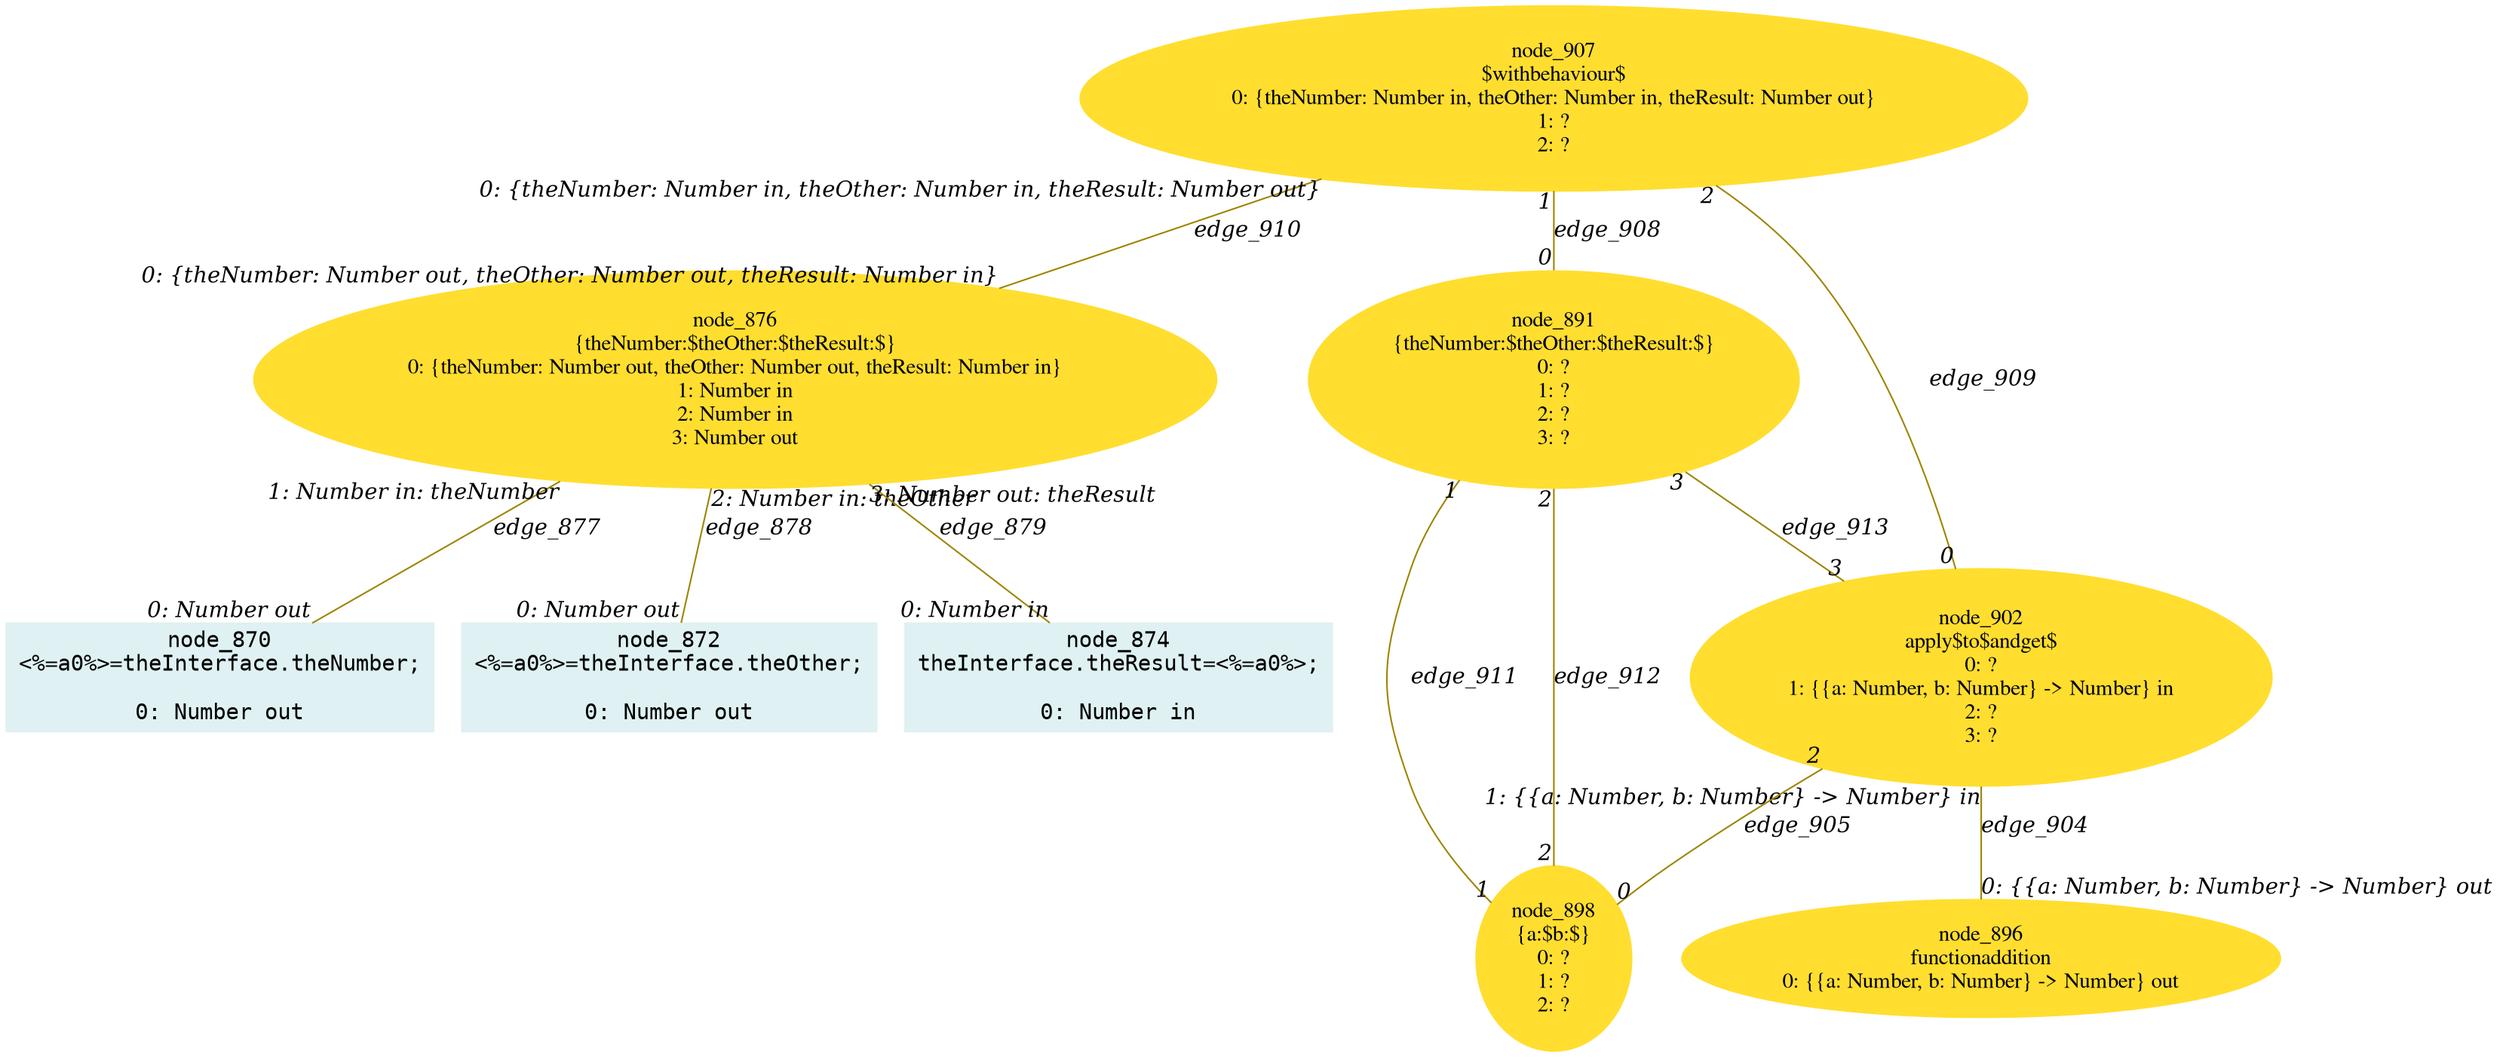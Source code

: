 digraph g{node_870 [shape="box", style="filled", color="#dff1f2", fontname="Courier", label="node_870
<%=a0%>=theInterface.theNumber;

0: Number out" ]
node_872 [shape="box", style="filled", color="#dff1f2", fontname="Courier", label="node_872
<%=a0%>=theInterface.theOther;

0: Number out" ]
node_874 [shape="box", style="filled", color="#dff1f2", fontname="Courier", label="node_874
theInterface.theResult=<%=a0%>;

0: Number in" ]
node_876 [shape="ellipse", style="filled", color="#ffde2f", fontname="Times", label="node_876
{theNumber:$theOther:$theResult:$}
0: {theNumber: Number out, theOther: Number out, theResult: Number in}
1: Number in
2: Number in
3: Number out" ]
node_891 [shape="ellipse", style="filled", color="#ffde2f", fontname="Times", label="node_891
{theNumber:$theOther:$theResult:$}
0: ?
1: ?
2: ?
3: ?" ]
node_896 [shape="ellipse", style="filled", color="#ffde2f", fontname="Times", label="node_896
functionaddition
0: {{a: Number, b: Number} -> Number} out" ]
node_898 [shape="ellipse", style="filled", color="#ffde2f", fontname="Times", label="node_898
{a:$b:$}
0: ?
1: ?
2: ?" ]
node_902 [shape="ellipse", style="filled", color="#ffde2f", fontname="Times", label="node_902
apply$to$andget$
0: ?
1: {{a: Number, b: Number} -> Number} in
2: ?
3: ?" ]
node_907 [shape="ellipse", style="filled", color="#ffde2f", fontname="Times", label="node_907
$withbehaviour$
0: {theNumber: Number in, theOther: Number in, theResult: Number out}
1: ?
2: ?" ]
node_876 -> node_870 [dir=none, arrowHead=none, fontname="Times-Italic", arrowsize=1, color="#9d8400", label="edge_877",  headlabel="0: Number out", taillabel="1: Number in: theNumber" ]
node_876 -> node_872 [dir=none, arrowHead=none, fontname="Times-Italic", arrowsize=1, color="#9d8400", label="edge_878",  headlabel="0: Number out", taillabel="2: Number in: theOther" ]
node_876 -> node_874 [dir=none, arrowHead=none, fontname="Times-Italic", arrowsize=1, color="#9d8400", label="edge_879",  headlabel="0: Number in", taillabel="3: Number out: theResult" ]
node_902 -> node_896 [dir=none, arrowHead=none, fontname="Times-Italic", arrowsize=1, color="#9d8400", label="edge_904",  headlabel="0: {{a: Number, b: Number} -> Number} out", taillabel="1: {{a: Number, b: Number} -> Number} in" ]
node_902 -> node_898 [dir=none, arrowHead=none, fontname="Times-Italic", arrowsize=1, color="#9d8400", label="edge_905",  headlabel="0", taillabel="2" ]
node_907 -> node_891 [dir=none, arrowHead=none, fontname="Times-Italic", arrowsize=1, color="#9d8400", label="edge_908",  headlabel="0", taillabel="1" ]
node_907 -> node_902 [dir=none, arrowHead=none, fontname="Times-Italic", arrowsize=1, color="#9d8400", label="edge_909",  headlabel="0", taillabel="2" ]
node_907 -> node_876 [dir=none, arrowHead=none, fontname="Times-Italic", arrowsize=1, color="#9d8400", label="edge_910",  headlabel="0: {theNumber: Number out, theOther: Number out, theResult: Number in}", taillabel="0: {theNumber: Number in, theOther: Number in, theResult: Number out}" ]
node_891 -> node_898 [dir=none, arrowHead=none, fontname="Times-Italic", arrowsize=1, color="#9d8400", label="edge_911",  headlabel="1", taillabel="1" ]
node_891 -> node_898 [dir=none, arrowHead=none, fontname="Times-Italic", arrowsize=1, color="#9d8400", label="edge_912",  headlabel="2", taillabel="2" ]
node_891 -> node_902 [dir=none, arrowHead=none, fontname="Times-Italic", arrowsize=1, color="#9d8400", label="edge_913",  headlabel="3", taillabel="3" ]
}